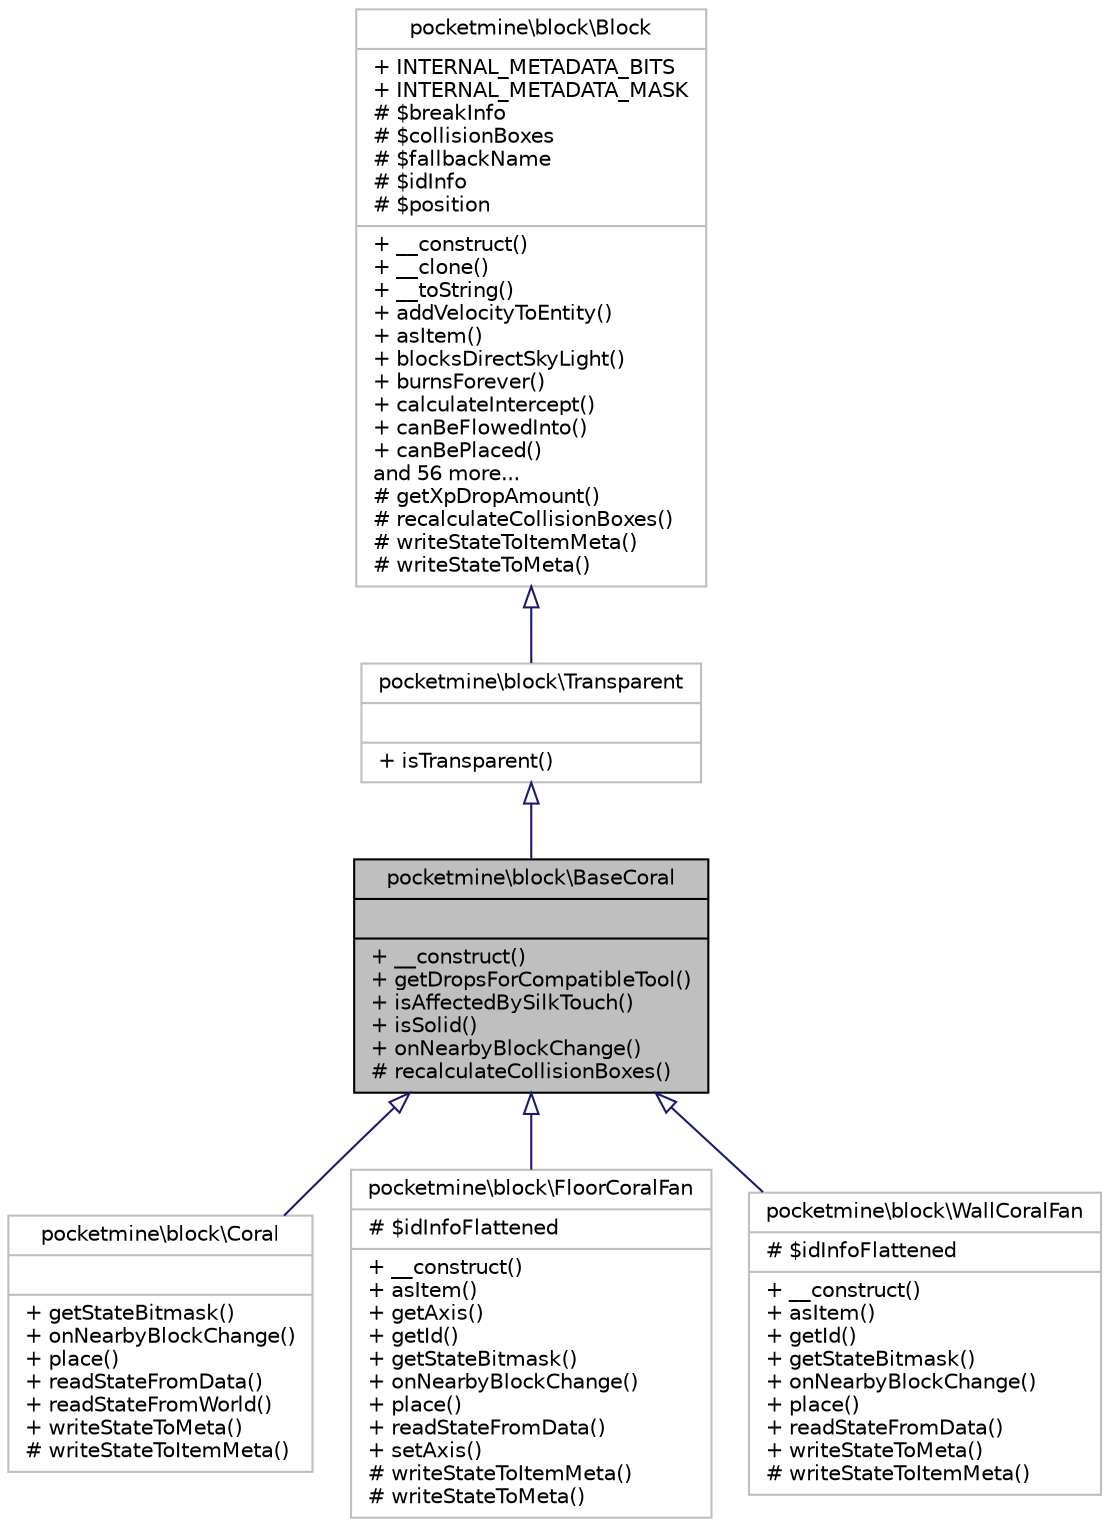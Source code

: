 digraph "pocketmine\block\BaseCoral"
{
 // INTERACTIVE_SVG=YES
 // LATEX_PDF_SIZE
  edge [fontname="Helvetica",fontsize="10",labelfontname="Helvetica",labelfontsize="10"];
  node [fontname="Helvetica",fontsize="10",shape=record];
  Node1 [label="{pocketmine\\block\\BaseCoral\n||+ __construct()\l+ getDropsForCompatibleTool()\l+ isAffectedBySilkTouch()\l+ isSolid()\l+ onNearbyBlockChange()\l# recalculateCollisionBoxes()\l}",height=0.2,width=0.4,color="black", fillcolor="grey75", style="filled", fontcolor="black",tooltip=" "];
  Node2 -> Node1 [dir="back",color="midnightblue",fontsize="10",style="solid",arrowtail="onormal",fontname="Helvetica"];
  Node2 [label="{pocketmine\\block\\Transparent\n||+ isTransparent()\l}",height=0.2,width=0.4,color="grey75", fillcolor="white", style="filled",URL="$d5/d1b/classpocketmine_1_1block_1_1_transparent.html",tooltip=" "];
  Node3 -> Node2 [dir="back",color="midnightblue",fontsize="10",style="solid",arrowtail="onormal",fontname="Helvetica"];
  Node3 [label="{pocketmine\\block\\Block\n|+ INTERNAL_METADATA_BITS\l+ INTERNAL_METADATA_MASK\l# $breakInfo\l# $collisionBoxes\l# $fallbackName\l# $idInfo\l# $position\l|+ __construct()\l+ __clone()\l+ __toString()\l+ addVelocityToEntity()\l+ asItem()\l+ blocksDirectSkyLight()\l+ burnsForever()\l+ calculateIntercept()\l+ canBeFlowedInto()\l+ canBePlaced()\land 56 more...\l# getXpDropAmount()\l# recalculateCollisionBoxes()\l# writeStateToItemMeta()\l# writeStateToMeta()\l}",height=0.2,width=0.4,color="grey75", fillcolor="white", style="filled",URL="$d7/d27/classpocketmine_1_1block_1_1_block.html",tooltip=" "];
  Node1 -> Node4 [dir="back",color="midnightblue",fontsize="10",style="solid",arrowtail="onormal",fontname="Helvetica"];
  Node4 [label="{pocketmine\\block\\Coral\n||+ getStateBitmask()\l+ onNearbyBlockChange()\l+ place()\l+ readStateFromData()\l+ readStateFromWorld()\l+ writeStateToMeta()\l# writeStateToItemMeta()\l}",height=0.2,width=0.4,color="grey75", fillcolor="white", style="filled",URL="$dc/dc9/classpocketmine_1_1block_1_1_coral.html",tooltip=" "];
  Node1 -> Node5 [dir="back",color="midnightblue",fontsize="10",style="solid",arrowtail="onormal",fontname="Helvetica"];
  Node5 [label="{pocketmine\\block\\FloorCoralFan\n|# $idInfoFlattened\l|+ __construct()\l+ asItem()\l+ getAxis()\l+ getId()\l+ getStateBitmask()\l+ onNearbyBlockChange()\l+ place()\l+ readStateFromData()\l+ setAxis()\l# writeStateToItemMeta()\l# writeStateToMeta()\l}",height=0.2,width=0.4,color="grey75", fillcolor="white", style="filled",URL="$d1/d8d/classpocketmine_1_1block_1_1_floor_coral_fan.html",tooltip=" "];
  Node1 -> Node6 [dir="back",color="midnightblue",fontsize="10",style="solid",arrowtail="onormal",fontname="Helvetica"];
  Node6 [label="{pocketmine\\block\\WallCoralFan\n|# $idInfoFlattened\l|+ __construct()\l+ asItem()\l+ getId()\l+ getStateBitmask()\l+ onNearbyBlockChange()\l+ place()\l+ readStateFromData()\l+ writeStateToMeta()\l# writeStateToItemMeta()\l}",height=0.2,width=0.4,color="grey75", fillcolor="white", style="filled",URL="$d1/dfd/classpocketmine_1_1block_1_1_wall_coral_fan.html",tooltip=" "];
}
